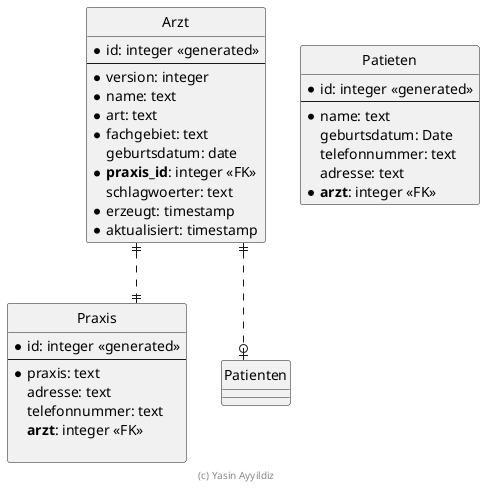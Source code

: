 @startuml ER Diagramm

' hide the spot
hide circle

' evtl. Prbleme mit Kraehenfuessen vermeiden
skinparam linetype ortho

entity "Arzt" {
  * id: integer <<generated>>
  --
  * version: integer
  * name: text
  * art: text
  * fachgebiet: text
    geburtsdatum: date
  * **praxis_id**: integer <<FK>>
    schlagwoerter: text
  * erzeugt: timestamp
  * aktualisiert: timestamp
}

entity "Praxis" {
  * id: integer <<generated>>
  --
  * praxis: text
    adresse: text
    telefonnummer: text
    **arzt**: integer <<FK>>

}

entity "Patieten" {
  * id: integer <<generated>>
  --
  * name: text
    geburtsdatum: Date
    telefonnummer: text
    adresse: text
  * **arzt**: integer <<FK>>
}

Arzt ||..|| Praxis
Arzt ||..o| Patienten

footer (c) Yasin Ayyildiz

@enduml
